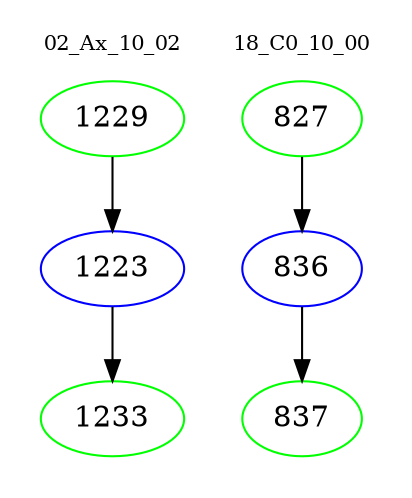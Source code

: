 digraph{
subgraph cluster_0 {
color = white
label = "02_Ax_10_02";
fontsize=10;
T0_1229 [label="1229", color="green"]
T0_1229 -> T0_1223 [color="black"]
T0_1223 [label="1223", color="blue"]
T0_1223 -> T0_1233 [color="black"]
T0_1233 [label="1233", color="green"]
}
subgraph cluster_1 {
color = white
label = "18_C0_10_00";
fontsize=10;
T1_827 [label="827", color="green"]
T1_827 -> T1_836 [color="black"]
T1_836 [label="836", color="blue"]
T1_836 -> T1_837 [color="black"]
T1_837 [label="837", color="green"]
}
}
